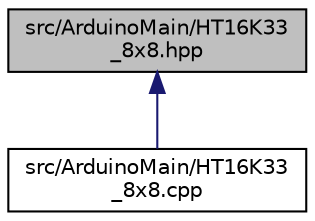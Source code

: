 digraph "src/ArduinoMain/HT16K33_8x8.hpp"
{
 // LATEX_PDF_SIZE
  edge [fontname="Helvetica",fontsize="10",labelfontname="Helvetica",labelfontsize="10"];
  node [fontname="Helvetica",fontsize="10",shape=record];
  Node1 [label="src/ArduinoMain/HT16K33\l_8x8.hpp",height=0.2,width=0.4,color="black", fillcolor="grey75", style="filled", fontcolor="black",tooltip="8x8サイズのLEDパネルクラス"];
  Node1 -> Node2 [dir="back",color="midnightblue",fontsize="10",style="solid",fontname="Helvetica"];
  Node2 [label="src/ArduinoMain/HT16K33\l_8x8.cpp",height=0.2,width=0.4,color="black", fillcolor="white", style="filled",URL="$HT16K33__8x8_8cpp.html",tooltip="8x8サイズのLEDパネルクラス"];
}
